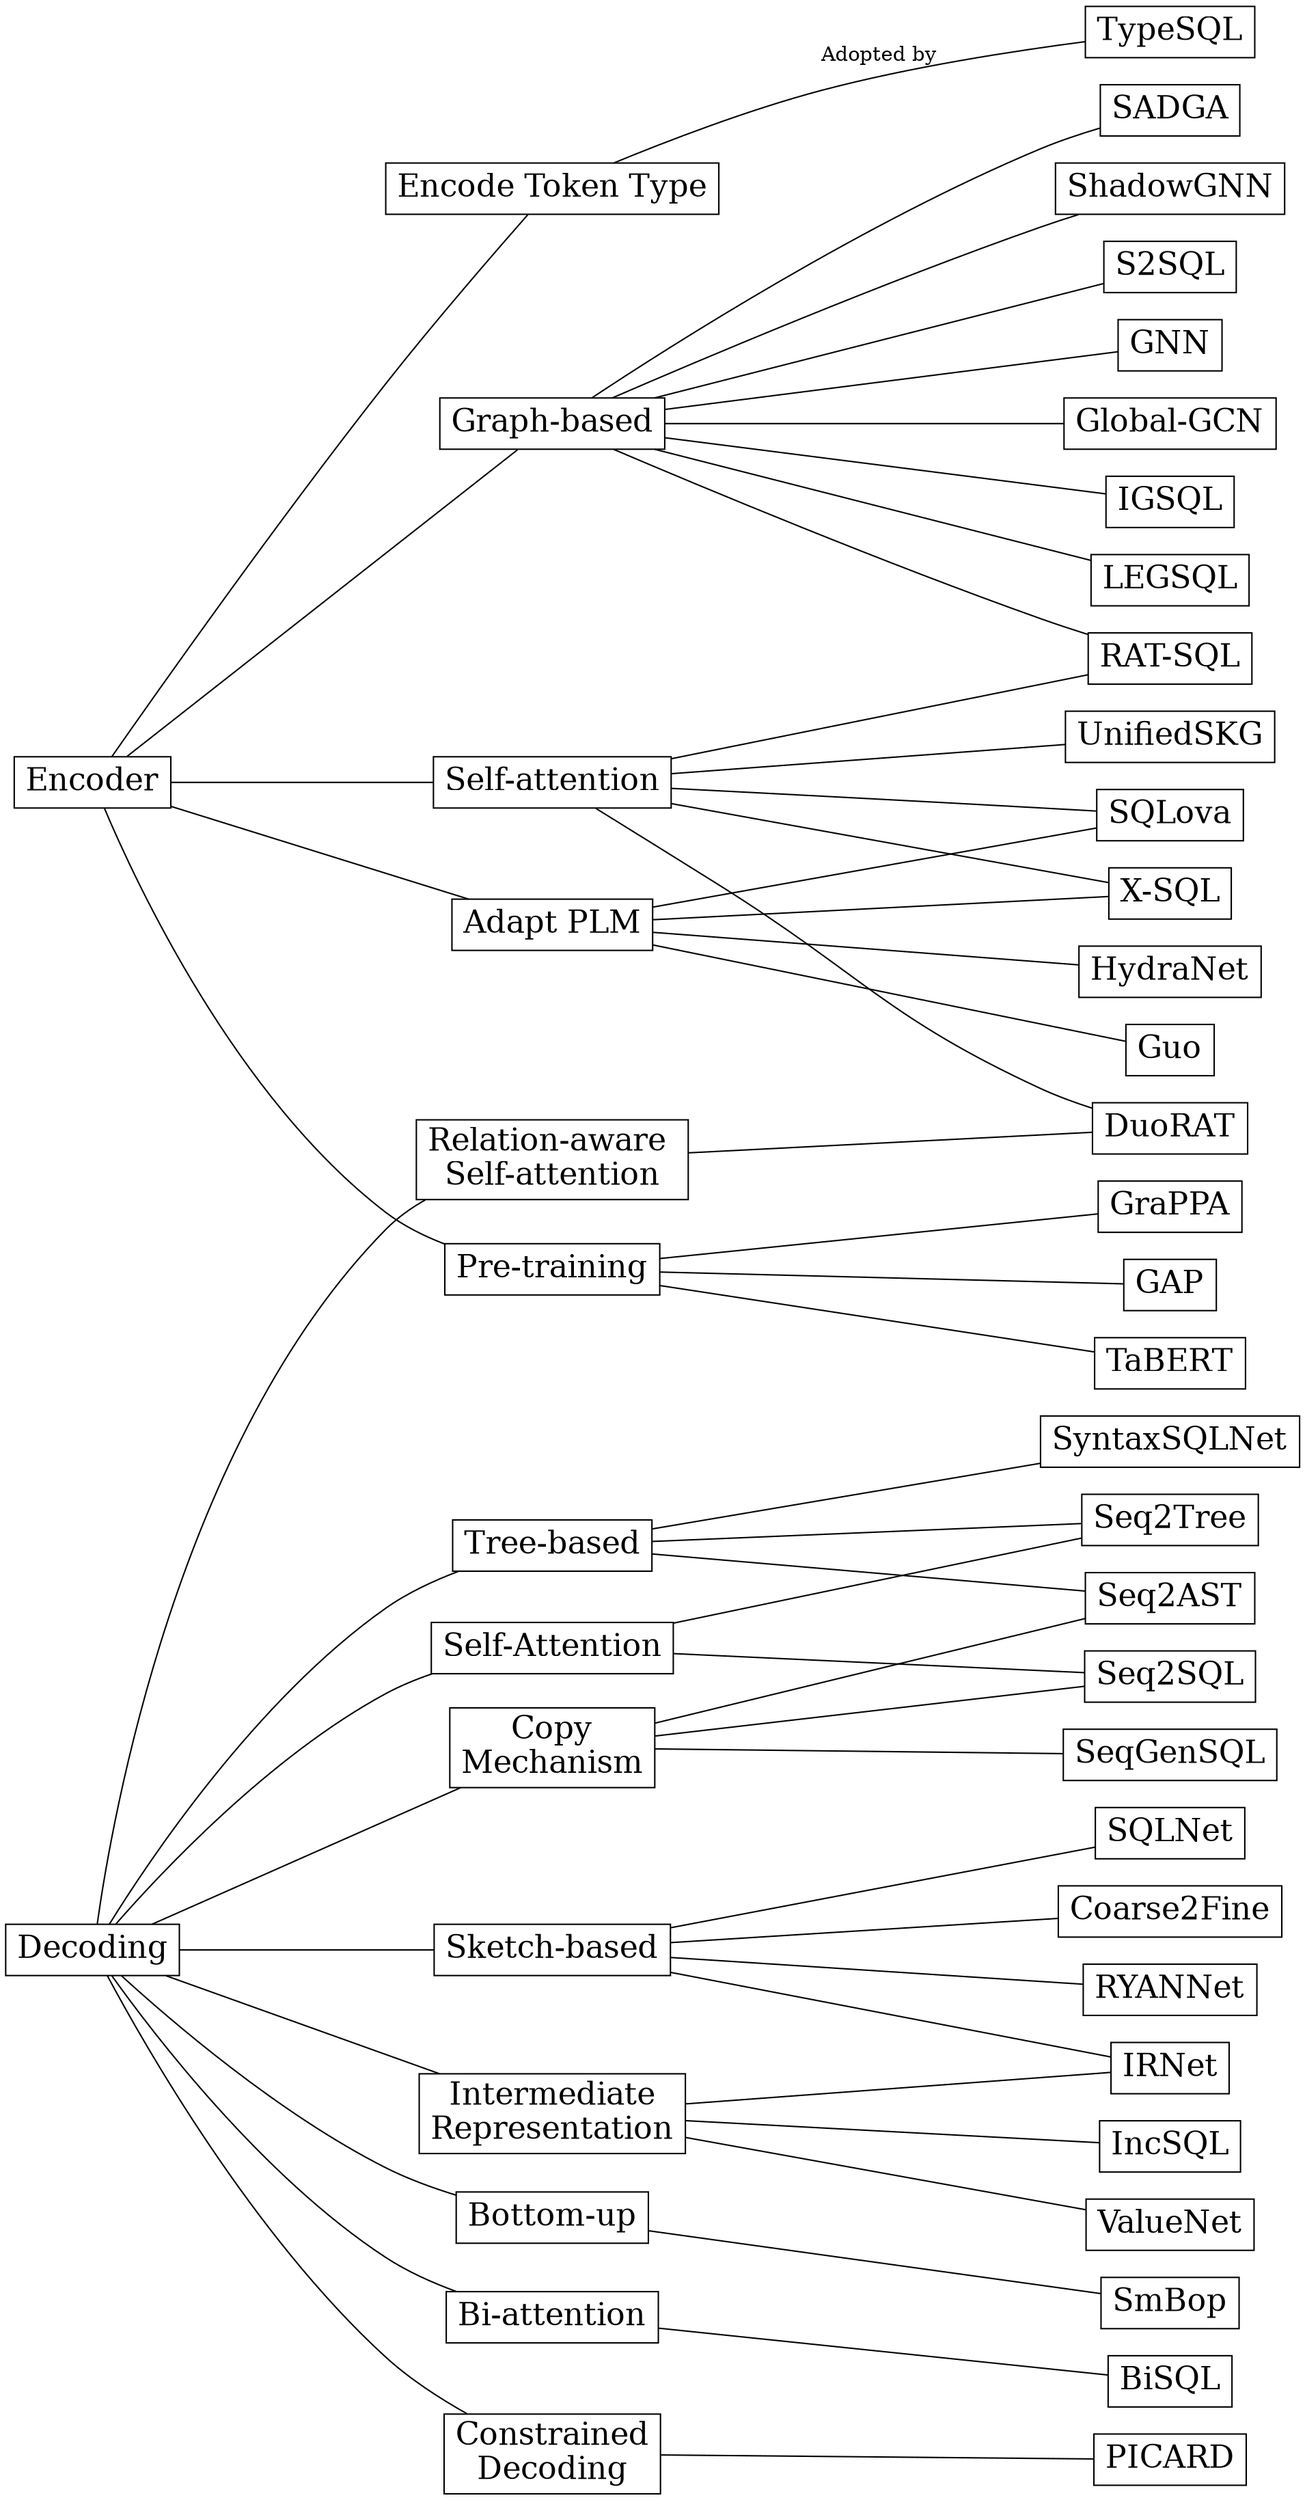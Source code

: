 graph G {
	node [shape=record, fontsize=22];
	rankdir=LR;
	// highest rank in center, others around it like a star
	ranksep=2;

	Encoder -- "Encode Token Type";
    "Encode Token Type" -- "TypeSQL" [label="Adopted by"];
    Encoder --"Graph-based";
    "Graph-based" -- "GNN" ;
    "Graph-based" -- "Global-GCN" ;
    "Graph-based" -- "IGSQL" ;
    "Graph-based" -- "RAT-SQL" ;
    "Graph-based" -- "LEGSQL" ;
    "Graph-based" -- "SADGA" ;
    "Graph-based" -- "ShadowGNN" ;
    "Graph-based" -- "S2SQL" ;
    Encoder --"Self-attention";
    "Self-attention" -- "X-SQL" ;
    "Self-attention" -- "SQLova" ;
    "Self-attention" -- "RAT-SQL" ;
    "Self-attention" -- "DuoRAT" ;
    "Self-attention" -- "UnifiedSKG" ;
    Encoder --"Adapt PLM";
    "Adapt PLM" -- "X-SQL" ;
    "Adapt PLM" -- "SQLova" ;
    "Adapt PLM" -- "Guo" ;
    "Adapt PLM" -- "HydraNet" ;
    Encoder -- "Pre-training";
	"Pre-training" -- "TaBERT" ;
    "Pre-training" -- "GraPPA" ;
    "Pre-training" -- "GAP" ;
	
	Decoding -- "Tree-based";
	"Tree-based" -- "Seq2Tree";
	"Tree-based" -- "Seq2AST";
	"Tree-based" -- "SyntaxSQLNet";
	Decoding -- "Sketch-based";
	"Sketch-based" -- "SQLNet";
	"Sketch-based" -- "Coarse2Fine";
	"Sketch-based" -- "IRNet";
	"Sketch-based" -- "RYANNet";
	Decoding -- "Bottom-up" -- "SmBop";
	Decoding -- "Self-Attention";
	"Self-Attention" -- "Seq2SQL";
	"Self-Attention" -- "Seq2Tree";
	Decoding -- "Bi-attention" -- BiSQL;
	Decoding -- "Relation-aware \nSelf-attention" -- "DuoRAT";
	Decoding -- "Copy\nMechanism";
	"Copy\nMechanism" -- "Seq2SQL";
	"Copy\nMechanism" -- "Seq2AST";
	"Copy\nMechanism" -- "SeqGenSQL";
	Decoding -- "Intermediate\nRepresentation";
	"Intermediate\nRepresentation" -- "IncSQL";
	"Intermediate\nRepresentation" -- "IRNet";
	"Intermediate\nRepresentation" -- "ValueNet";
	Decoding -- "Constrained\nDecoding";
	"Constrained\nDecoding" -- "PICARD";
}

